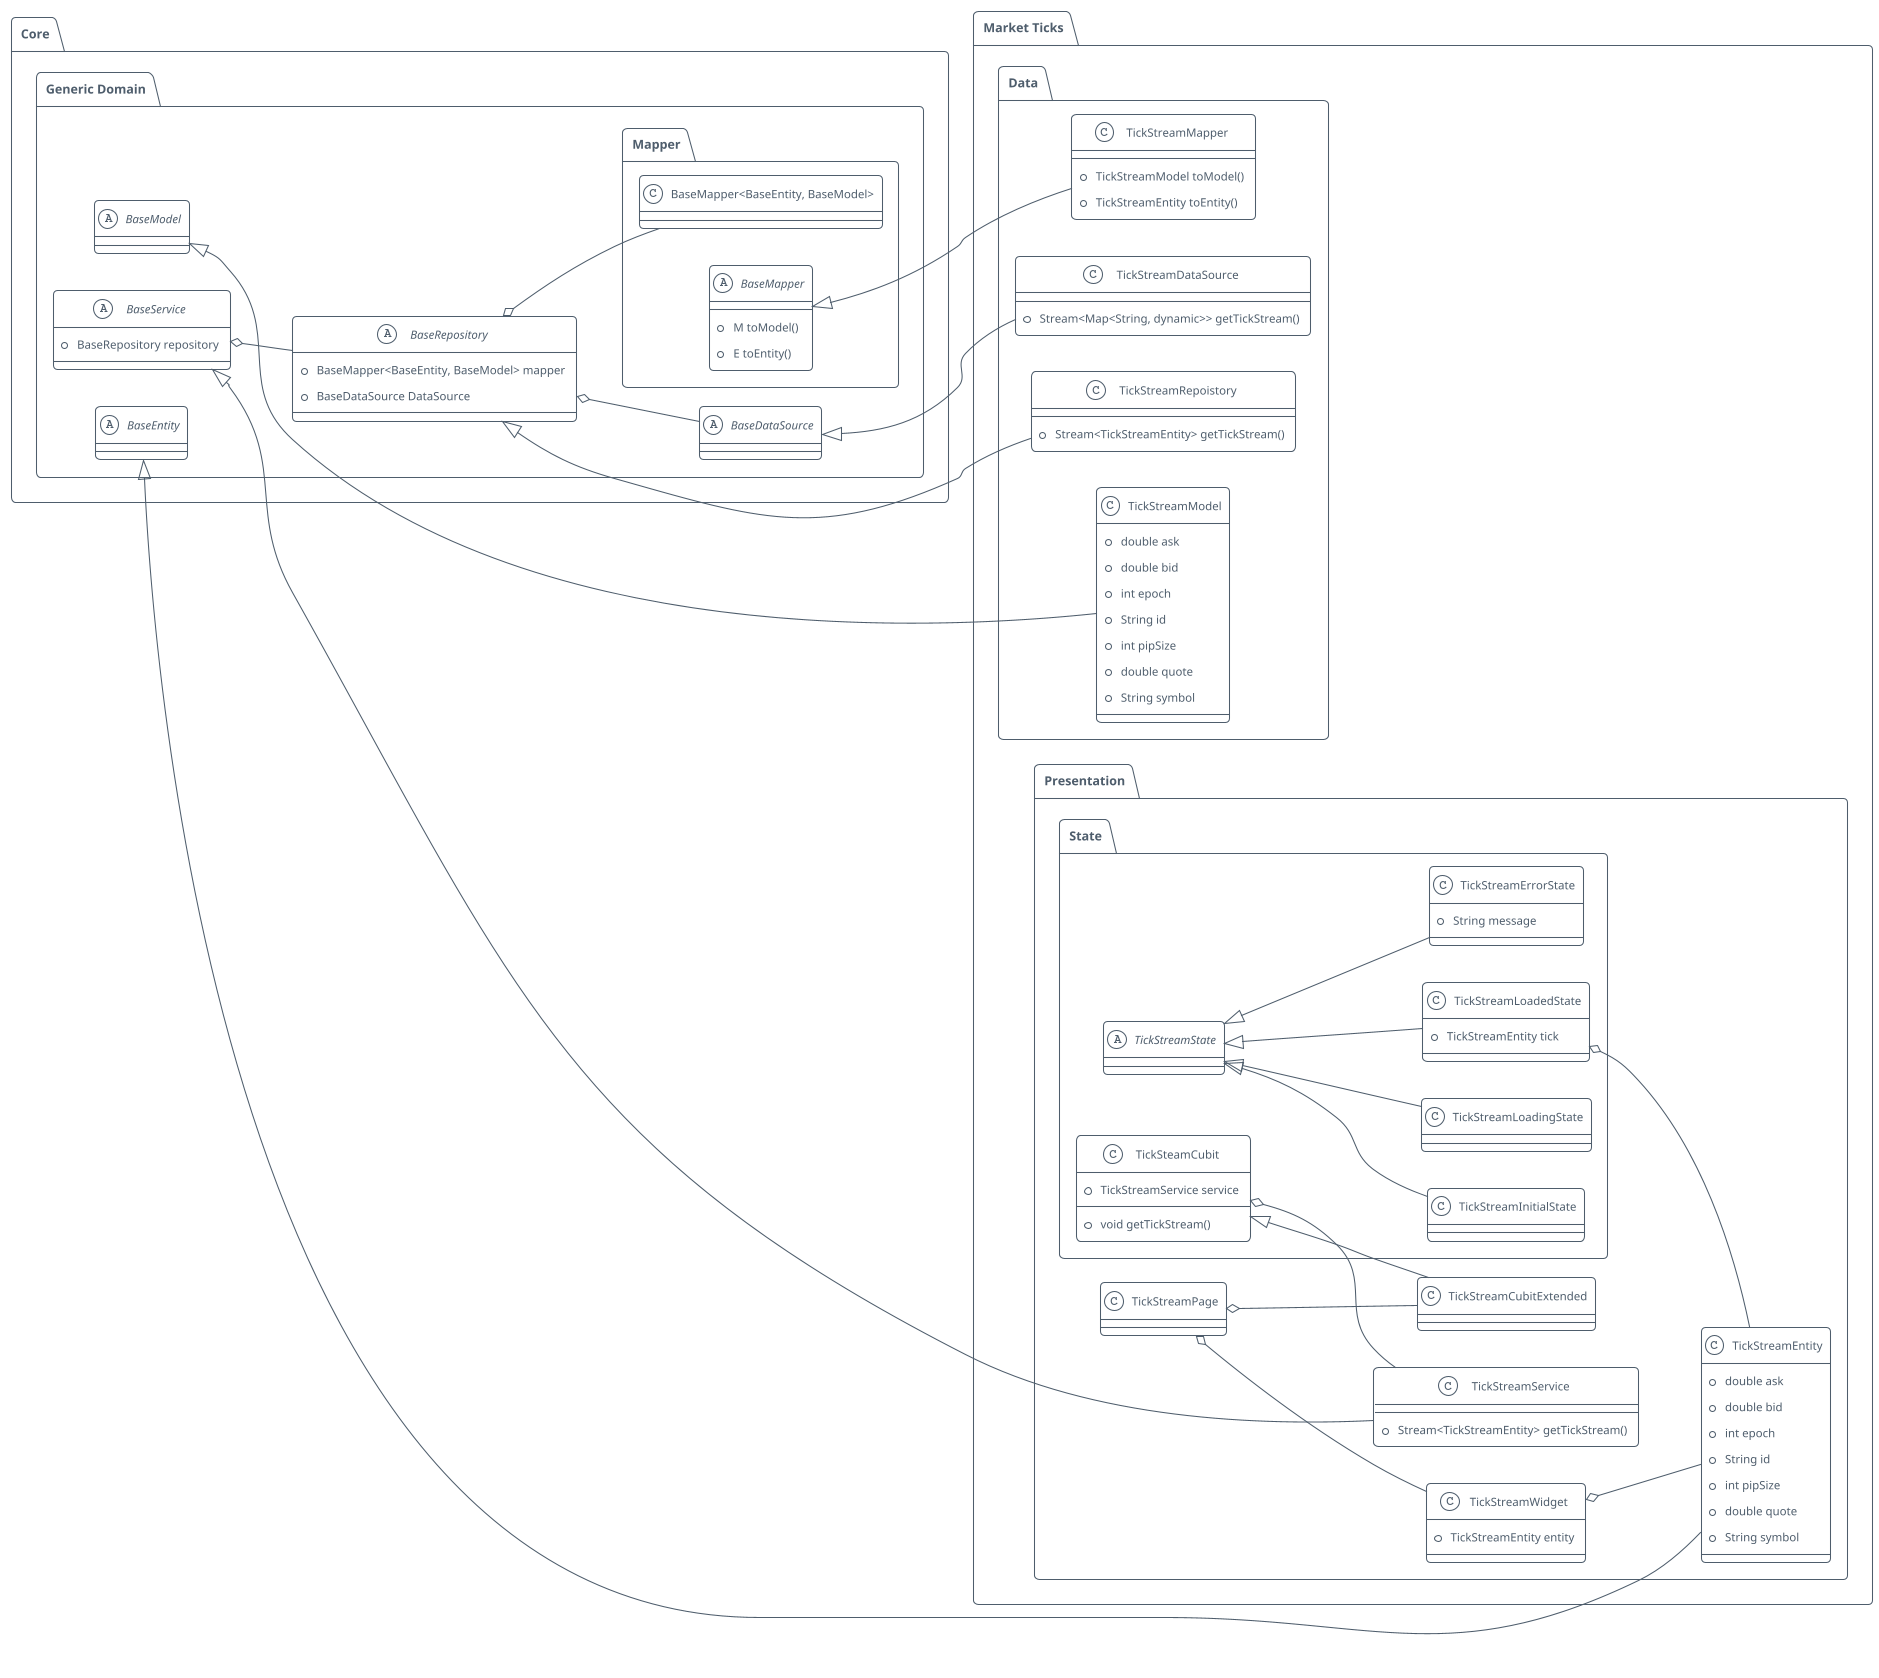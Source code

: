 @startuml
    !theme aws-orange
    !theme plain

    set namespaceSeparator ::

    left to right direction

    abstract class "Core::Generic Domain::BaseRepository" {
      +BaseMapper<BaseEntity, BaseModel> mapper
      +BaseDataSource DataSource
    }

    "Core::Generic Domain::BaseRepository" o-- "Core::Generic Domain::Mapper::BaseMapper<BaseEntity, BaseModel>"
    "Core::Generic Domain::BaseRepository" o-- "Core::Generic Domain::BaseDataSource"

    abstract class "Core::Generic Domain::Mapper::BaseMapper" {
      +M toModel()
      +E toEntity()
    }

    abstract class "Core::Generic Domain::BaseModel" {
    }

    abstract class "Core::Generic Domain::BaseService" {
      +BaseRepository repository
    }

    "Core::Generic Domain::BaseService" o-- "Core::Generic Domain::BaseRepository"

    abstract class "Core::Generic Domain::BaseDataSource" {
    }

    abstract class "Core::Generic Domain::BaseEntity" {
    }

    class "Market Ticks::Data::TickStreamRepoistory" {
      +Stream<TickStreamEntity> getTickStream()
    }

    "Core::Generic Domain::BaseRepository" <|-- "Market Ticks::Data::TickStreamRepoistory"

    class "Market Ticks::Data::TickStreamModel" {
      +double ask
      +double bid
      +int epoch
      +String id
      +int pipSize
      +double quote
      +String symbol
    }

    "Core::Generic Domain::BaseModel" <|-- "Market Ticks::Data::TickStreamModel"

    class "Market Ticks::Data::TickStreamMapper" {
      +TickStreamModel toModel()
      +TickStreamEntity toEntity()
    }

    "Core::Generic Domain::Mapper::BaseMapper" <|-- "Market Ticks::Data::TickStreamMapper"

    class "Market Ticks::Data::TickStreamDataSource" {
      +Stream<Map<String, dynamic>> getTickStream()
    }

    "Core::Generic Domain::BaseDataSource" <|-- "Market Ticks::Data::TickStreamDataSource"

    class "Market Ticks::Presentation::TickStreamService" {
      +Stream<TickStreamEntity> getTickStream()
    }

    "Core::Generic Domain::BaseService" <|-- "Market Ticks::Presentation::TickStreamService"

    class "Market Ticks::Presentation::TickStreamWidget" {
      +TickStreamEntity entity
    }

    "Market Ticks::Presentation::TickStreamWidget" o-- "Market Ticks::Presentation::TickStreamEntity"

    class "Market Ticks::Presentation::TickStreamCubitExtended" {
    }

    "Market Ticks::Presentation::State::TickSteamCubit" <|-- "Market Ticks::Presentation::TickStreamCubitExtended"

    class "Market Ticks::Presentation::TickStreamEntity" {
      +double ask
      +double bid
      +int epoch
      +String id
      +int pipSize
      +double quote
      +String symbol
    }

    "Core::Generic Domain::BaseEntity" <|-- "Market Ticks::Presentation::TickStreamEntity"

    class "Market Ticks::Presentation::State::TickSteamCubit" {
      +TickStreamService service
      +void getTickStream()
    }

    "Market Ticks::Presentation::State::TickSteamCubit" o-- "Market Ticks::Presentation::TickStreamService"

    abstract class "Market Ticks::Presentation::State::TickStreamState" {
    }

    class "Market Ticks::Presentation::State::TickStreamInitialState" {
    }

    "Market Ticks::Presentation::State::TickStreamState" <|-- "Market Ticks::Presentation::State::TickStreamInitialState"

    class "Market Ticks::Presentation::State::TickStreamLoadingState" {
    }

    "Market Ticks::Presentation::State::TickStreamState" <|-- "Market Ticks::Presentation::State::TickStreamLoadingState"

    class "Market Ticks::Presentation::State::TickStreamLoadedState" {
      +TickStreamEntity tick
    }

    "Market Ticks::Presentation::State::TickStreamLoadedState" o-- "Market Ticks::Presentation::TickStreamEntity"
    "Market Ticks::Presentation::State::TickStreamState" <|-- "Market Ticks::Presentation::State::TickStreamLoadedState"

    class "Market Ticks::Presentation::State::TickStreamErrorState" {
      +String message
    }

    "Market Ticks::Presentation::State::TickStreamState" <|-- "Market Ticks::Presentation::State::TickStreamErrorState"

    class "Market Ticks::Presentation::TickStreamPage" {
    }

    "Market Ticks::Presentation::TickStreamPage" o-- "Market Ticks::Presentation::TickStreamWidget"
    "Market Ticks::Presentation::TickStreamPage" o-- "Market Ticks::Presentation::TickStreamCubitExtended"
@enduml
